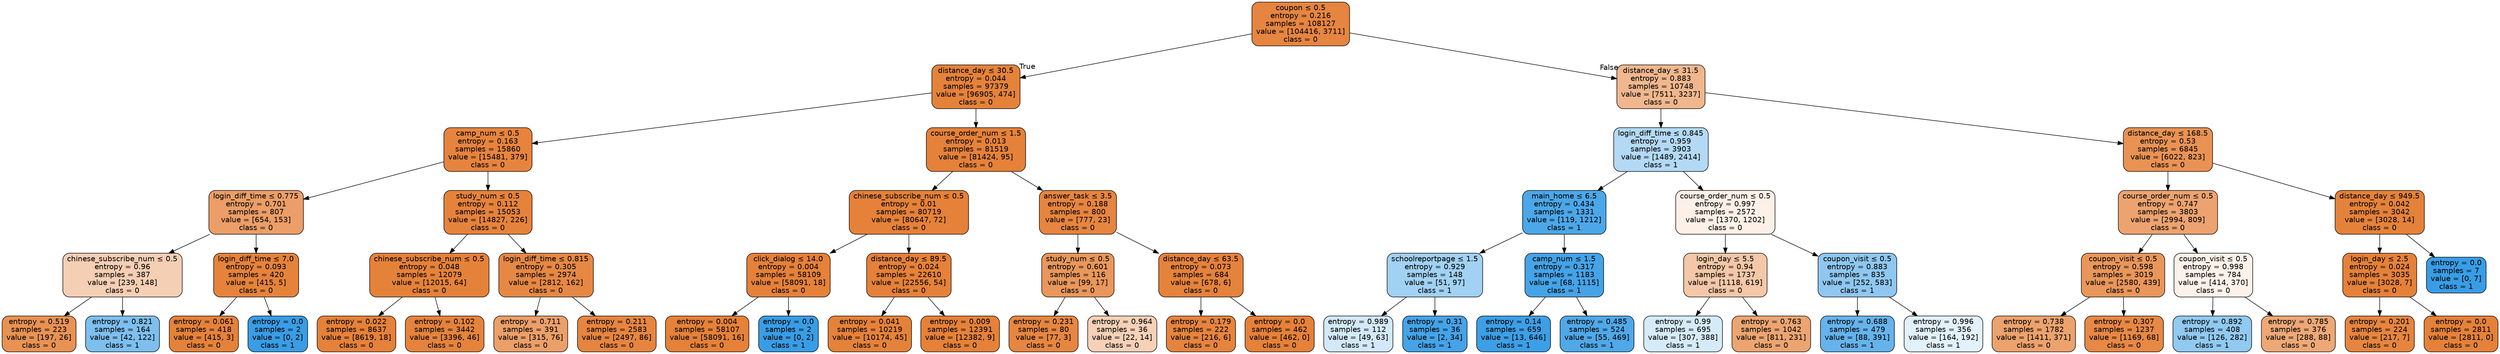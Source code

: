 digraph Tree {
node [shape=box, style="filled, rounded", color="black", fontname=helvetica] ;
edge [fontname=helvetica] ;
0 [label=<coupon &le; 0.5<br/>entropy = 0.216<br/>samples = 108127<br/>value = [104416, 3711]<br/>class = 0>, fillcolor="#e68540"] ;
1 [label=<distance_day &le; 30.5<br/>entropy = 0.044<br/>samples = 97379<br/>value = [96905, 474]<br/>class = 0>, fillcolor="#e5823a"] ;
0 -> 1 [labeldistance=2.5, labelangle=45, headlabel="True"] ;
2 [label=<camp_num &le; 0.5<br/>entropy = 0.163<br/>samples = 15860<br/>value = [15481, 379]<br/>class = 0>, fillcolor="#e6843e"] ;
1 -> 2 ;
3 [label=<login_diff_time &le; 0.775<br/>entropy = 0.701<br/>samples = 807<br/>value = [654, 153]<br/>class = 0>, fillcolor="#eb9e67"] ;
2 -> 3 ;
4 [label=<chinese_subscribe_num &le; 0.5<br/>entropy = 0.96<br/>samples = 387<br/>value = [239, 148]<br/>class = 0>, fillcolor="#f5cfb4"] ;
3 -> 4 ;
5 [label=<entropy = 0.519<br/>samples = 223<br/>value = [197, 26]<br/>class = 0>, fillcolor="#e89253"] ;
4 -> 5 ;
6 [label=<entropy = 0.821<br/>samples = 164<br/>value = [42, 122]<br/>class = 1>, fillcolor="#7dbfee"] ;
4 -> 6 ;
7 [label=<login_diff_time &le; 7.0<br/>entropy = 0.093<br/>samples = 420<br/>value = [415, 5]<br/>class = 0>, fillcolor="#e5833b"] ;
3 -> 7 ;
8 [label=<entropy = 0.061<br/>samples = 418<br/>value = [415, 3]<br/>class = 0>, fillcolor="#e5823a"] ;
7 -> 8 ;
9 [label=<entropy = 0.0<br/>samples = 2<br/>value = [0, 2]<br/>class = 1>, fillcolor="#399de5"] ;
7 -> 9 ;
10 [label=<study_num &le; 0.5<br/>entropy = 0.112<br/>samples = 15053<br/>value = [14827, 226]<br/>class = 0>, fillcolor="#e5833c"] ;
2 -> 10 ;
11 [label=<chinese_subscribe_num &le; 0.5<br/>entropy = 0.048<br/>samples = 12079<br/>value = [12015, 64]<br/>class = 0>, fillcolor="#e5823a"] ;
10 -> 11 ;
12 [label=<entropy = 0.022<br/>samples = 8637<br/>value = [8619, 18]<br/>class = 0>, fillcolor="#e58139"] ;
11 -> 12 ;
13 [label=<entropy = 0.102<br/>samples = 3442<br/>value = [3396, 46]<br/>class = 0>, fillcolor="#e5833c"] ;
11 -> 13 ;
14 [label=<login_diff_time &le; 0.815<br/>entropy = 0.305<br/>samples = 2974<br/>value = [2812, 162]<br/>class = 0>, fillcolor="#e68844"] ;
10 -> 14 ;
15 [label=<entropy = 0.711<br/>samples = 391<br/>value = [315, 76]<br/>class = 0>, fillcolor="#eb9f69"] ;
14 -> 15 ;
16 [label=<entropy = 0.211<br/>samples = 2583<br/>value = [2497, 86]<br/>class = 0>, fillcolor="#e68540"] ;
14 -> 16 ;
17 [label=<course_order_num &le; 1.5<br/>entropy = 0.013<br/>samples = 81519<br/>value = [81424, 95]<br/>class = 0>, fillcolor="#e58139"] ;
1 -> 17 ;
18 [label=<chinese_subscribe_num &le; 0.5<br/>entropy = 0.01<br/>samples = 80719<br/>value = [80647, 72]<br/>class = 0>, fillcolor="#e58139"] ;
17 -> 18 ;
19 [label=<click_dialog &le; 14.0<br/>entropy = 0.004<br/>samples = 58109<br/>value = [58091, 18]<br/>class = 0>, fillcolor="#e58139"] ;
18 -> 19 ;
20 [label=<entropy = 0.004<br/>samples = 58107<br/>value = [58091, 16]<br/>class = 0>, fillcolor="#e58139"] ;
19 -> 20 ;
21 [label=<entropy = 0.0<br/>samples = 2<br/>value = [0, 2]<br/>class = 1>, fillcolor="#399de5"] ;
19 -> 21 ;
22 [label=<distance_day &le; 89.5<br/>entropy = 0.024<br/>samples = 22610<br/>value = [22556, 54]<br/>class = 0>, fillcolor="#e58139"] ;
18 -> 22 ;
23 [label=<entropy = 0.041<br/>samples = 10219<br/>value = [10174, 45]<br/>class = 0>, fillcolor="#e5823a"] ;
22 -> 23 ;
24 [label=<entropy = 0.009<br/>samples = 12391<br/>value = [12382, 9]<br/>class = 0>, fillcolor="#e58139"] ;
22 -> 24 ;
25 [label=<answer_task &le; 3.5<br/>entropy = 0.188<br/>samples = 800<br/>value = [777, 23]<br/>class = 0>, fillcolor="#e6853f"] ;
17 -> 25 ;
26 [label=<study_num &le; 0.5<br/>entropy = 0.601<br/>samples = 116<br/>value = [99, 17]<br/>class = 0>, fillcolor="#e9975b"] ;
25 -> 26 ;
27 [label=<entropy = 0.231<br/>samples = 80<br/>value = [77, 3]<br/>class = 0>, fillcolor="#e68641"] ;
26 -> 27 ;
28 [label=<entropy = 0.964<br/>samples = 36<br/>value = [22, 14]<br/>class = 0>, fillcolor="#f6d1b7"] ;
26 -> 28 ;
29 [label=<distance_day &le; 63.5<br/>entropy = 0.073<br/>samples = 684<br/>value = [678, 6]<br/>class = 0>, fillcolor="#e5823b"] ;
25 -> 29 ;
30 [label=<entropy = 0.179<br/>samples = 222<br/>value = [216, 6]<br/>class = 0>, fillcolor="#e6843e"] ;
29 -> 30 ;
31 [label=<entropy = 0.0<br/>samples = 462<br/>value = [462, 0]<br/>class = 0>, fillcolor="#e58139"] ;
29 -> 31 ;
32 [label=<distance_day &le; 31.5<br/>entropy = 0.883<br/>samples = 10748<br/>value = [7511, 3237]<br/>class = 0>, fillcolor="#f0b78e"] ;
0 -> 32 [labeldistance=2.5, labelangle=-45, headlabel="False"] ;
33 [label=<login_diff_time &le; 0.845<br/>entropy = 0.959<br/>samples = 3903<br/>value = [1489, 2414]<br/>class = 1>, fillcolor="#b3d9f5"] ;
32 -> 33 ;
34 [label=<main_home &le; 6.5<br/>entropy = 0.434<br/>samples = 1331<br/>value = [119, 1212]<br/>class = 1>, fillcolor="#4ca7e8"] ;
33 -> 34 ;
35 [label=<schoolreportpage &le; 1.5<br/>entropy = 0.929<br/>samples = 148<br/>value = [51, 97]<br/>class = 1>, fillcolor="#a1d1f3"] ;
34 -> 35 ;
36 [label=<entropy = 0.989<br/>samples = 112<br/>value = [49, 63]<br/>class = 1>, fillcolor="#d3e9f9"] ;
35 -> 36 ;
37 [label=<entropy = 0.31<br/>samples = 36<br/>value = [2, 34]<br/>class = 1>, fillcolor="#45a3e7"] ;
35 -> 37 ;
38 [label=<camp_num &le; 1.5<br/>entropy = 0.317<br/>samples = 1183<br/>value = [68, 1115]<br/>class = 1>, fillcolor="#45a3e7"] ;
34 -> 38 ;
39 [label=<entropy = 0.14<br/>samples = 659<br/>value = [13, 646]<br/>class = 1>, fillcolor="#3d9fe6"] ;
38 -> 39 ;
40 [label=<entropy = 0.485<br/>samples = 524<br/>value = [55, 469]<br/>class = 1>, fillcolor="#50a8e8"] ;
38 -> 40 ;
41 [label=<course_order_num &le; 0.5<br/>entropy = 0.997<br/>samples = 2572<br/>value = [1370, 1202]<br/>class = 0>, fillcolor="#fcf0e7"] ;
33 -> 41 ;
42 [label=<login_day &le; 5.5<br/>entropy = 0.94<br/>samples = 1737<br/>value = [1118, 619]<br/>class = 0>, fillcolor="#f3c7a7"] ;
41 -> 42 ;
43 [label=<entropy = 0.99<br/>samples = 695<br/>value = [307, 388]<br/>class = 1>, fillcolor="#d6ebfa"] ;
42 -> 43 ;
44 [label=<entropy = 0.763<br/>samples = 1042<br/>value = [811, 231]<br/>class = 0>, fillcolor="#eca571"] ;
42 -> 44 ;
45 [label=<coupon_visit &le; 0.5<br/>entropy = 0.883<br/>samples = 835<br/>value = [252, 583]<br/>class = 1>, fillcolor="#8fc7f0"] ;
41 -> 45 ;
46 [label=<entropy = 0.688<br/>samples = 479<br/>value = [88, 391]<br/>class = 1>, fillcolor="#66b3eb"] ;
45 -> 46 ;
47 [label=<entropy = 0.996<br/>samples = 356<br/>value = [164, 192]<br/>class = 1>, fillcolor="#e2f1fb"] ;
45 -> 47 ;
48 [label=<distance_day &le; 168.5<br/>entropy = 0.53<br/>samples = 6845<br/>value = [6022, 823]<br/>class = 0>, fillcolor="#e99254"] ;
32 -> 48 ;
49 [label=<course_order_num &le; 0.5<br/>entropy = 0.747<br/>samples = 3803<br/>value = [2994, 809]<br/>class = 0>, fillcolor="#eca36f"] ;
48 -> 49 ;
50 [label=<coupon_visit &le; 0.5<br/>entropy = 0.598<br/>samples = 3019<br/>value = [2580, 439]<br/>class = 0>, fillcolor="#e9965b"] ;
49 -> 50 ;
51 [label=<entropy = 0.738<br/>samples = 1782<br/>value = [1411, 371]<br/>class = 0>, fillcolor="#eca26d"] ;
50 -> 51 ;
52 [label=<entropy = 0.307<br/>samples = 1237<br/>value = [1169, 68]<br/>class = 0>, fillcolor="#e78845"] ;
50 -> 52 ;
53 [label=<coupon_visit &le; 0.5<br/>entropy = 0.998<br/>samples = 784<br/>value = [414, 370]<br/>class = 0>, fillcolor="#fcf2ea"] ;
49 -> 53 ;
54 [label=<entropy = 0.892<br/>samples = 408<br/>value = [126, 282]<br/>class = 1>, fillcolor="#91c9f1"] ;
53 -> 54 ;
55 [label=<entropy = 0.785<br/>samples = 376<br/>value = [288, 88]<br/>class = 0>, fillcolor="#eda876"] ;
53 -> 55 ;
56 [label=<distance_day &le; 949.5<br/>entropy = 0.042<br/>samples = 3042<br/>value = [3028, 14]<br/>class = 0>, fillcolor="#e5823a"] ;
48 -> 56 ;
57 [label=<login_day &le; 2.5<br/>entropy = 0.024<br/>samples = 3035<br/>value = [3028, 7]<br/>class = 0>, fillcolor="#e58139"] ;
56 -> 57 ;
58 [label=<entropy = 0.201<br/>samples = 224<br/>value = [217, 7]<br/>class = 0>, fillcolor="#e6853f"] ;
57 -> 58 ;
59 [label=<entropy = 0.0<br/>samples = 2811<br/>value = [2811, 0]<br/>class = 0>, fillcolor="#e58139"] ;
57 -> 59 ;
60 [label=<entropy = 0.0<br/>samples = 7<br/>value = [0, 7]<br/>class = 1>, fillcolor="#399de5"] ;
56 -> 60 ;
}